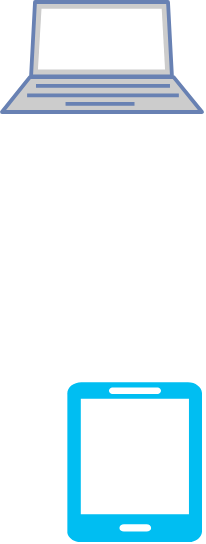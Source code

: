<mxfile version="22.1.7" type="github">
  <diagram name="Página-1" id="-j9YsOTtKvL4H9mngYxr">
    <mxGraphModel dx="1050" dy="522" grid="1" gridSize="10" guides="1" tooltips="1" connect="1" arrows="1" fold="1" page="1" pageScale="1" pageWidth="827" pageHeight="1169" math="0" shadow="0">
      <root>
        <mxCell id="0" />
        <mxCell id="1" parent="0" />
        <mxCell id="SzfiWY18w306z-u7eUfl-1" value="" style="fontColor=#0066CC;verticalAlign=top;verticalLabelPosition=bottom;labelPosition=center;align=center;html=1;outlineConnect=0;fillColor=#CCCCCC;strokeColor=#6881B3;gradientColor=none;gradientDirection=north;strokeWidth=2;shape=mxgraph.networks.laptop;" vertex="1" parent="1">
          <mxGeometry x="110" y="110" width="100" height="55" as="geometry" />
        </mxCell>
        <mxCell id="SzfiWY18w306z-u7eUfl-3" value="" style="verticalLabelPosition=bottom;html=1;verticalAlign=top;align=center;strokeColor=none;fillColor=#00BEF2;shape=mxgraph.azure.mobile;pointerEvents=1;" vertex="1" parent="1">
          <mxGeometry x="142.5" y="300" width="67.5" height="80" as="geometry" />
        </mxCell>
      </root>
    </mxGraphModel>
  </diagram>
</mxfile>
